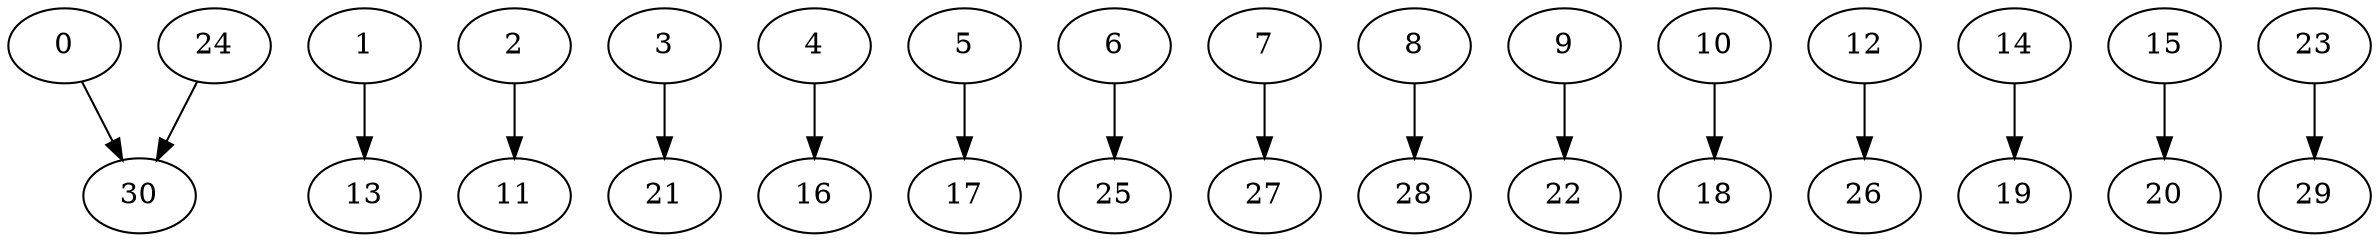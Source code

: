 digraph G {
0 [count=0, tid=0];
1 [count=0, tid=10];
2 [count=0, tid=2];
3 [count=0, tid=8];
4 [count=0, tid=7];
5 [count=0, tid=11];
6 [count=0, tid=6];
7 [count=0, tid=13];
8 [count=0, tid=1];
9 [count=0, tid=3];
10 [count=0, tid=4];
11 [count=1, tid=2];
12 [count=0, tid=9];
13 [count=1, tid=10];
14 [count=0, tid=12];
15 [count=0, tid=14];
16 [count=1, tid=7];
17 [count=1, tid=11];
18 [count=1, tid=4];
19 [count=1, tid=12];
20 [count=1, tid=14];
21 [count=1, tid=8];
22 [count=1, tid=3];
23 [count=0, tid=5];
24 [count=0, tid=15];
25 [count=1, tid=6];
26 [count=1, tid=9];
27 [count=1, tid=13];
28 [count=1, tid=1];
29 [count=1, tid=5];
30 [count=1, tid=15];
0->30 ;
1->13 ;
2->11 ;
3->21 ;
4->16 ;
5->17 ;
6->25 ;
7->27 ;
8->28 ;
9->22 ;
10->18 ;
12->26 ;
14->19 ;
15->20 ;
23->29 ;
24->30 ;
}
